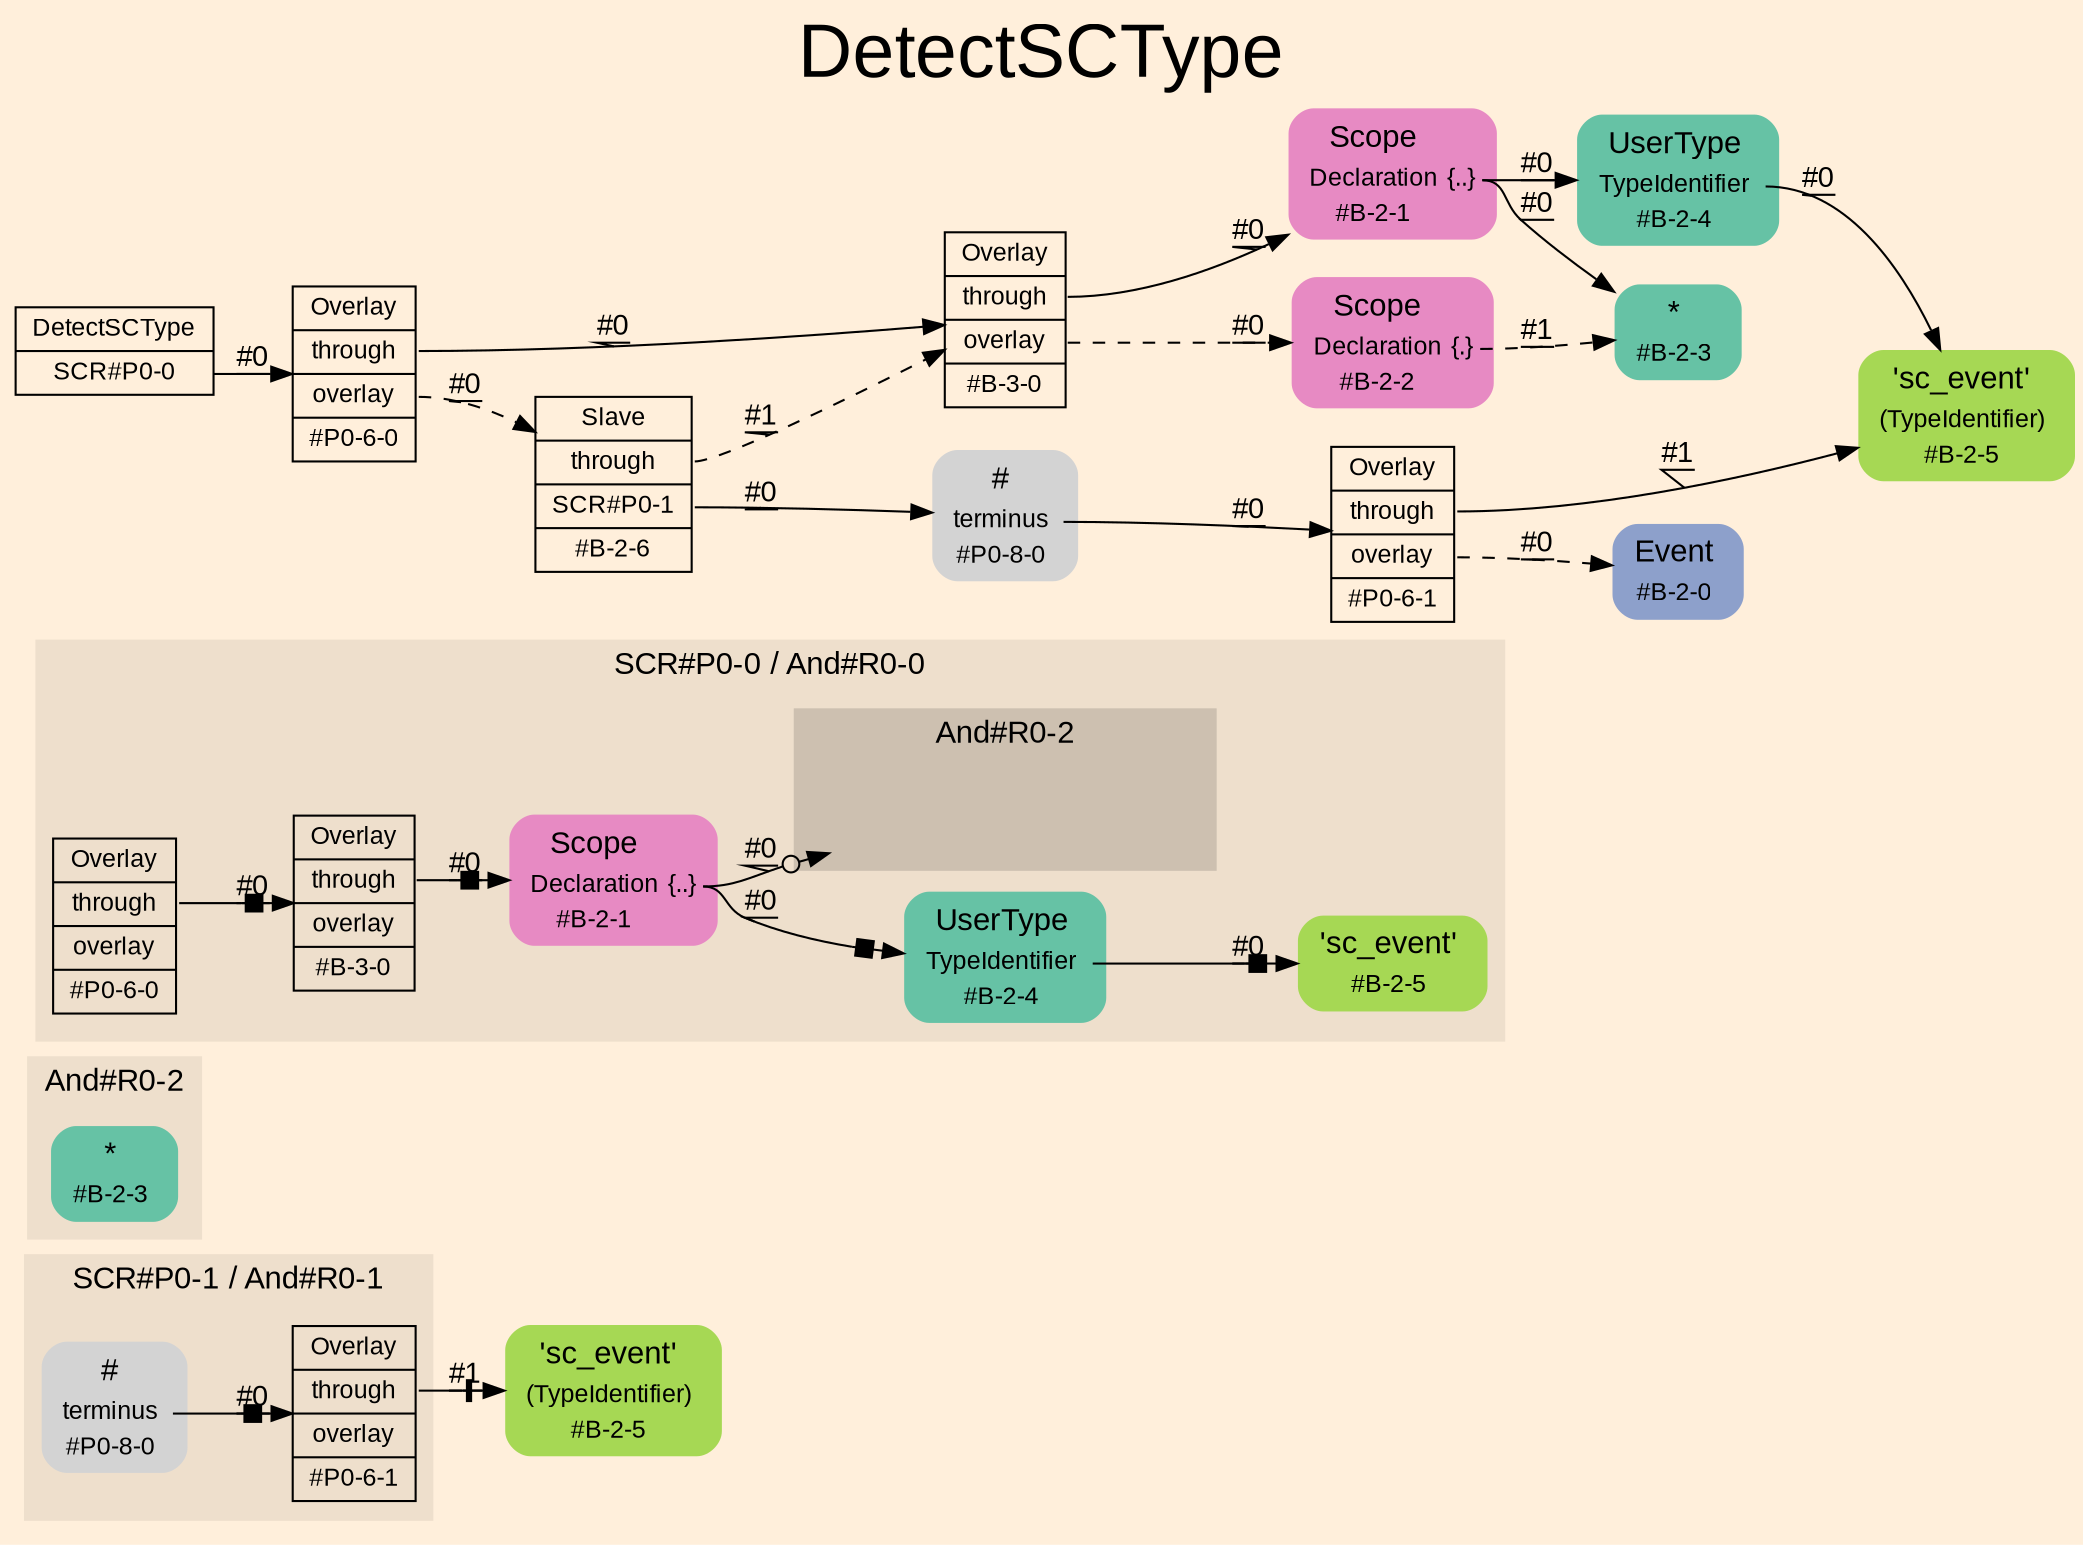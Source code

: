 digraph "DetectSCType" {
label = "DetectSCType"
labelloc = t
fontsize = "36"
graph [
    rankdir = "LR"
    ranksep = 0.3
    bgcolor = antiquewhite1
    color = black
    fontcolor = black
    fontname = "Arial"
];
node [
    fontname = "Arial"
];
edge [
    fontname = "Arial"
];

// -------------------- figure And#R0-1 --------------------
// -------- region And#R0-1 ----------
subgraph "clusterAnd#R0-1" {
    label = "SCR#P0-1 / And#R0-1"
    style = "filled"
    color = antiquewhite2
    fontsize = "15"
    "And#R0-1/#P0-6-1" [
        // -------- block And#R0-1/#P0-6-1 ----------
        shape = "record"
        fillcolor = antiquewhite2
        label = "<fixed> Overlay | <port0> through | <port1> overlay | <port2> #P0-6-1"
        style = "filled"
        fontsize = "12"
        color = black
        fontcolor = black
    ];
    
    "And#R0-1/#P0-8-0" [
        // -------- block And#R0-1/#P0-8-0 ----------
        shape = "plaintext"
        label = <<TABLE BORDER="0" CELLBORDER="0" CELLSPACING="0">
         <TR><TD><FONT POINT-SIZE="15.0">#</FONT></TD><TD></TD></TR>
         <TR><TD>terminus</TD><TD PORT="port0"></TD></TR>
         <TR><TD>#P0-8-0</TD><TD PORT="port1"></TD></TR>
        </TABLE>>
        style = "rounded,filled"
        fontsize = "12"
    ];
    
}

"And#R0-1/#B-2-5" [
    // -------- block And#R0-1/#B-2-5 ----------
    shape = "plaintext"
    fillcolor = "/set28/5"
    label = <<TABLE BORDER="0" CELLBORDER="0" CELLSPACING="0">
     <TR><TD><FONT POINT-SIZE="15.0">'sc_event'</FONT></TD><TD></TD></TR>
     <TR><TD>(TypeIdentifier)</TD><TD PORT="port0"></TD></TR>
     <TR><TD>#B-2-5</TD><TD PORT="port1"></TD></TR>
    </TABLE>>
    style = "rounded,filled"
    fontsize = "12"
];

"And#R0-1/#P0-6-1":port0 -> "And#R0-1/#B-2-5" [
    arrowhead="normalnonetee"
    label = "#1"
    decorate = true
    color = black
    fontcolor = black
];

"And#R0-1/#P0-8-0":port0 -> "And#R0-1/#P0-6-1" [
    arrowhead="normalnonebox"
    label = "#0"
    decorate = true
    color = black
    fontcolor = black
];


// -------------------- figure And#R0-2 --------------------
// -------- region And#R0-2 ----------
subgraph "clusterAnd#R0-2" {
    label = "And#R0-2"
    style = "filled"
    color = antiquewhite2
    fontsize = "15"
    "And#R0-2/#B-2-3" [
        // -------- block And#R0-2/#B-2-3 ----------
        shape = "plaintext"
        fillcolor = "/set28/1"
        label = <<TABLE BORDER="0" CELLBORDER="0" CELLSPACING="0">
         <TR><TD><FONT POINT-SIZE="15.0">*</FONT></TD><TD></TD></TR>
         <TR><TD>#B-2-3</TD><TD PORT="port0"></TD></TR>
        </TABLE>>
        style = "rounded,filled"
        fontsize = "12"
    ];
    
}


// -------------------- figure And#R0-0 --------------------
// -------- region And#R0-0 ----------
subgraph "clusterAnd#R0-0" {
    label = "SCR#P0-0 / And#R0-0"
    style = "filled"
    color = antiquewhite2
    fontsize = "15"
    "And#R0-0/#B-3-0" [
        // -------- block And#R0-0/#B-3-0 ----------
        shape = "record"
        fillcolor = antiquewhite2
        label = "<fixed> Overlay | <port0> through | <port1> overlay | <port2> #B-3-0"
        style = "filled"
        fontsize = "12"
        color = black
        fontcolor = black
    ];
    
    "And#R0-0/#B-2-1" [
        // -------- block And#R0-0/#B-2-1 ----------
        shape = "plaintext"
        fillcolor = "/set28/4"
        label = <<TABLE BORDER="0" CELLBORDER="0" CELLSPACING="0">
         <TR><TD><FONT POINT-SIZE="15.0">Scope</FONT></TD><TD></TD></TR>
         <TR><TD>Declaration</TD><TD PORT="port0">{..}</TD></TR>
         <TR><TD>#B-2-1</TD><TD PORT="port1"></TD></TR>
        </TABLE>>
        style = "rounded,filled"
        fontsize = "12"
    ];
    
    "And#R0-0/#B-2-4" [
        // -------- block And#R0-0/#B-2-4 ----------
        shape = "plaintext"
        fillcolor = "/set28/1"
        label = <<TABLE BORDER="0" CELLBORDER="0" CELLSPACING="0">
         <TR><TD><FONT POINT-SIZE="15.0">UserType</FONT></TD><TD></TD></TR>
         <TR><TD>TypeIdentifier</TD><TD PORT="port0"></TD></TR>
         <TR><TD>#B-2-4</TD><TD PORT="port1"></TD></TR>
        </TABLE>>
        style = "rounded,filled"
        fontsize = "12"
    ];
    
    "And#R0-0/#B-2-5" [
        // -------- block And#R0-0/#B-2-5 ----------
        shape = "plaintext"
        fillcolor = "/set28/5"
        label = <<TABLE BORDER="0" CELLBORDER="0" CELLSPACING="0">
         <TR><TD><FONT POINT-SIZE="15.0">'sc_event'</FONT></TD><TD></TD></TR>
         <TR><TD>#B-2-5</TD><TD PORT="port0"></TD></TR>
        </TABLE>>
        style = "rounded,filled"
        fontsize = "12"
    ];
    
    "And#R0-0/#P0-6-0" [
        // -------- block And#R0-0/#P0-6-0 ----------
        shape = "record"
        fillcolor = antiquewhite2
        label = "<fixed> Overlay | <port0> through | <port1> overlay | <port2> #P0-6-0"
        style = "filled"
        fontsize = "12"
        color = black
        fontcolor = black
    ];
    
    // -------- region And#R0-0/And#R0-2 ----------
    subgraph "clusterAnd#R0-0/And#R0-2" {
        label = "And#R0-2"
        style = "filled"
        color = antiquewhite3
        fontsize = "15"
        "And#R0-0/And#R0-2/#B-2-3" [
            // -------- block And#R0-0/And#R0-2/#B-2-3 ----------
            shape = none
            fillcolor = "/set28/1"
            style = "invisible"
        ];
        
    }
    
}

"And#R0-0/#B-3-0":port0 -> "And#R0-0/#B-2-1" [
    arrowhead="normalnonebox"
    label = "#0"
    decorate = true
    color = black
    fontcolor = black
];

"And#R0-0/#B-2-1":port0 -> "And#R0-0/And#R0-2/#B-2-3" [
    arrowhead="normalnoneodot"
    label = "#0"
    decorate = true
    color = black
    fontcolor = black
];

"And#R0-0/#B-2-1":port0 -> "And#R0-0/#B-2-4" [
    arrowhead="normalnonebox"
    label = "#0"
    decorate = true
    color = black
    fontcolor = black
];

"And#R0-0/#B-2-4":port0 -> "And#R0-0/#B-2-5" [
    arrowhead="normalnonebox"
    label = "#0"
    decorate = true
    color = black
    fontcolor = black
];

"And#R0-0/#P0-6-0":port0 -> "And#R0-0/#B-3-0" [
    arrowhead="normalnonebox"
    label = "#0"
    decorate = true
    color = black
    fontcolor = black
];


// -------------------- transformation figure --------------------
"CR#P0-0" [
    // -------- block CR#P0-0 ----------
    shape = "record"
    fillcolor = antiquewhite1
    label = "<fixed> DetectSCType | <port0> SCR#P0-0"
    style = "filled"
    fontsize = "12"
    color = black
    fontcolor = black
];

"#P0-6-0" [
    // -------- block #P0-6-0 ----------
    shape = "record"
    fillcolor = antiquewhite1
    label = "<fixed> Overlay | <port0> through | <port1> overlay | <port2> #P0-6-0"
    style = "filled"
    fontsize = "12"
    color = black
    fontcolor = black
];

"#B-3-0" [
    // -------- block #B-3-0 ----------
    shape = "record"
    fillcolor = antiquewhite1
    label = "<fixed> Overlay | <port0> through | <port1> overlay | <port2> #B-3-0"
    style = "filled"
    fontsize = "12"
    color = black
    fontcolor = black
];

"#B-2-1" [
    // -------- block #B-2-1 ----------
    shape = "plaintext"
    fillcolor = "/set28/4"
    label = <<TABLE BORDER="0" CELLBORDER="0" CELLSPACING="0">
     <TR><TD><FONT POINT-SIZE="15.0">Scope</FONT></TD><TD></TD></TR>
     <TR><TD>Declaration</TD><TD PORT="port0">{..}</TD></TR>
     <TR><TD>#B-2-1</TD><TD PORT="port1"></TD></TR>
    </TABLE>>
    style = "rounded,filled"
    fontsize = "12"
];

"#B-2-3" [
    // -------- block #B-2-3 ----------
    shape = "plaintext"
    fillcolor = "/set28/1"
    label = <<TABLE BORDER="0" CELLBORDER="0" CELLSPACING="0">
     <TR><TD><FONT POINT-SIZE="15.0">*</FONT></TD><TD></TD></TR>
     <TR><TD>#B-2-3</TD><TD PORT="port0"></TD></TR>
    </TABLE>>
    style = "rounded,filled"
    fontsize = "12"
];

"#B-2-4" [
    // -------- block #B-2-4 ----------
    shape = "plaintext"
    fillcolor = "/set28/1"
    label = <<TABLE BORDER="0" CELLBORDER="0" CELLSPACING="0">
     <TR><TD><FONT POINT-SIZE="15.0">UserType</FONT></TD><TD></TD></TR>
     <TR><TD>TypeIdentifier</TD><TD PORT="port0"></TD></TR>
     <TR><TD>#B-2-4</TD><TD PORT="port1"></TD></TR>
    </TABLE>>
    style = "rounded,filled"
    fontsize = "12"
];

"#B-2-5" [
    // -------- block #B-2-5 ----------
    shape = "plaintext"
    fillcolor = "/set28/5"
    label = <<TABLE BORDER="0" CELLBORDER="0" CELLSPACING="0">
     <TR><TD><FONT POINT-SIZE="15.0">'sc_event'</FONT></TD><TD></TD></TR>
     <TR><TD>(TypeIdentifier)</TD><TD PORT="port0"></TD></TR>
     <TR><TD>#B-2-5</TD><TD PORT="port1"></TD></TR>
    </TABLE>>
    style = "rounded,filled"
    fontsize = "12"
];

"#B-2-2" [
    // -------- block #B-2-2 ----------
    shape = "plaintext"
    fillcolor = "/set28/4"
    label = <<TABLE BORDER="0" CELLBORDER="0" CELLSPACING="0">
     <TR><TD><FONT POINT-SIZE="15.0">Scope</FONT></TD><TD></TD></TR>
     <TR><TD>Declaration</TD><TD PORT="port0">{.}</TD></TR>
     <TR><TD>#B-2-2</TD><TD PORT="port1"></TD></TR>
    </TABLE>>
    style = "rounded,filled"
    fontsize = "12"
];

"#B-2-6" [
    // -------- block #B-2-6 ----------
    shape = "record"
    fillcolor = antiquewhite1
    label = "<fixed> Slave | <port0> through | <port1> SCR#P0-1 | <port2> #B-2-6"
    style = "filled"
    fontsize = "12"
    color = black
    fontcolor = black
];

"#P0-8-0" [
    // -------- block #P0-8-0 ----------
    shape = "plaintext"
    label = <<TABLE BORDER="0" CELLBORDER="0" CELLSPACING="0">
     <TR><TD><FONT POINT-SIZE="15.0">#</FONT></TD><TD></TD></TR>
     <TR><TD>terminus</TD><TD PORT="port0"></TD></TR>
     <TR><TD>#P0-8-0</TD><TD PORT="port1"></TD></TR>
    </TABLE>>
    style = "rounded,filled"
    fontsize = "12"
];

"#P0-6-1" [
    // -------- block #P0-6-1 ----------
    shape = "record"
    fillcolor = antiquewhite1
    label = "<fixed> Overlay | <port0> through | <port1> overlay | <port2> #P0-6-1"
    style = "filled"
    fontsize = "12"
    color = black
    fontcolor = black
];

"#B-2-0" [
    // -------- block #B-2-0 ----------
    shape = "plaintext"
    fillcolor = "/set28/3"
    label = <<TABLE BORDER="0" CELLBORDER="0" CELLSPACING="0">
     <TR><TD><FONT POINT-SIZE="15.0">Event</FONT></TD><TD></TD></TR>
     <TR><TD>#B-2-0</TD><TD PORT="port0"></TD></TR>
    </TABLE>>
    style = "rounded,filled"
    fontsize = "12"
];

"CR#P0-0":port0 -> "#P0-6-0" [
    label = "#0"
    decorate = true
    color = black
    fontcolor = black
];

"#P0-6-0":port0 -> "#B-3-0" [
    label = "#0"
    decorate = true
    color = black
    fontcolor = black
];

"#P0-6-0":port1 -> "#B-2-6" [
    style="dashed"
    label = "#0"
    decorate = true
    color = black
    fontcolor = black
];

"#B-3-0":port0 -> "#B-2-1" [
    label = "#0"
    decorate = true
    color = black
    fontcolor = black
];

"#B-3-0":port1 -> "#B-2-2" [
    style="dashed"
    label = "#0"
    decorate = true
    color = black
    fontcolor = black
];

"#B-2-1":port0 -> "#B-2-3" [
    label = "#0"
    decorate = true
    color = black
    fontcolor = black
];

"#B-2-1":port0 -> "#B-2-4" [
    label = "#0"
    decorate = true
    color = black
    fontcolor = black
];

"#B-2-4":port0 -> "#B-2-5" [
    label = "#0"
    decorate = true
    color = black
    fontcolor = black
];

"#B-2-2":port0 -> "#B-2-3" [
    style="dashed"
    label = "#1"
    decorate = true
    color = black
    fontcolor = black
];

"#B-2-6":port0 -> "#B-3-0" [
    style="dashed"
    label = "#1"
    decorate = true
    color = black
    fontcolor = black
];

"#B-2-6":port1 -> "#P0-8-0" [
    label = "#0"
    decorate = true
    color = black
    fontcolor = black
];

"#P0-8-0":port0 -> "#P0-6-1" [
    label = "#0"
    decorate = true
    color = black
    fontcolor = black
];

"#P0-6-1":port0 -> "#B-2-5" [
    label = "#1"
    decorate = true
    color = black
    fontcolor = black
];

"#P0-6-1":port1 -> "#B-2-0" [
    style="dashed"
    label = "#0"
    decorate = true
    color = black
    fontcolor = black
];


}
